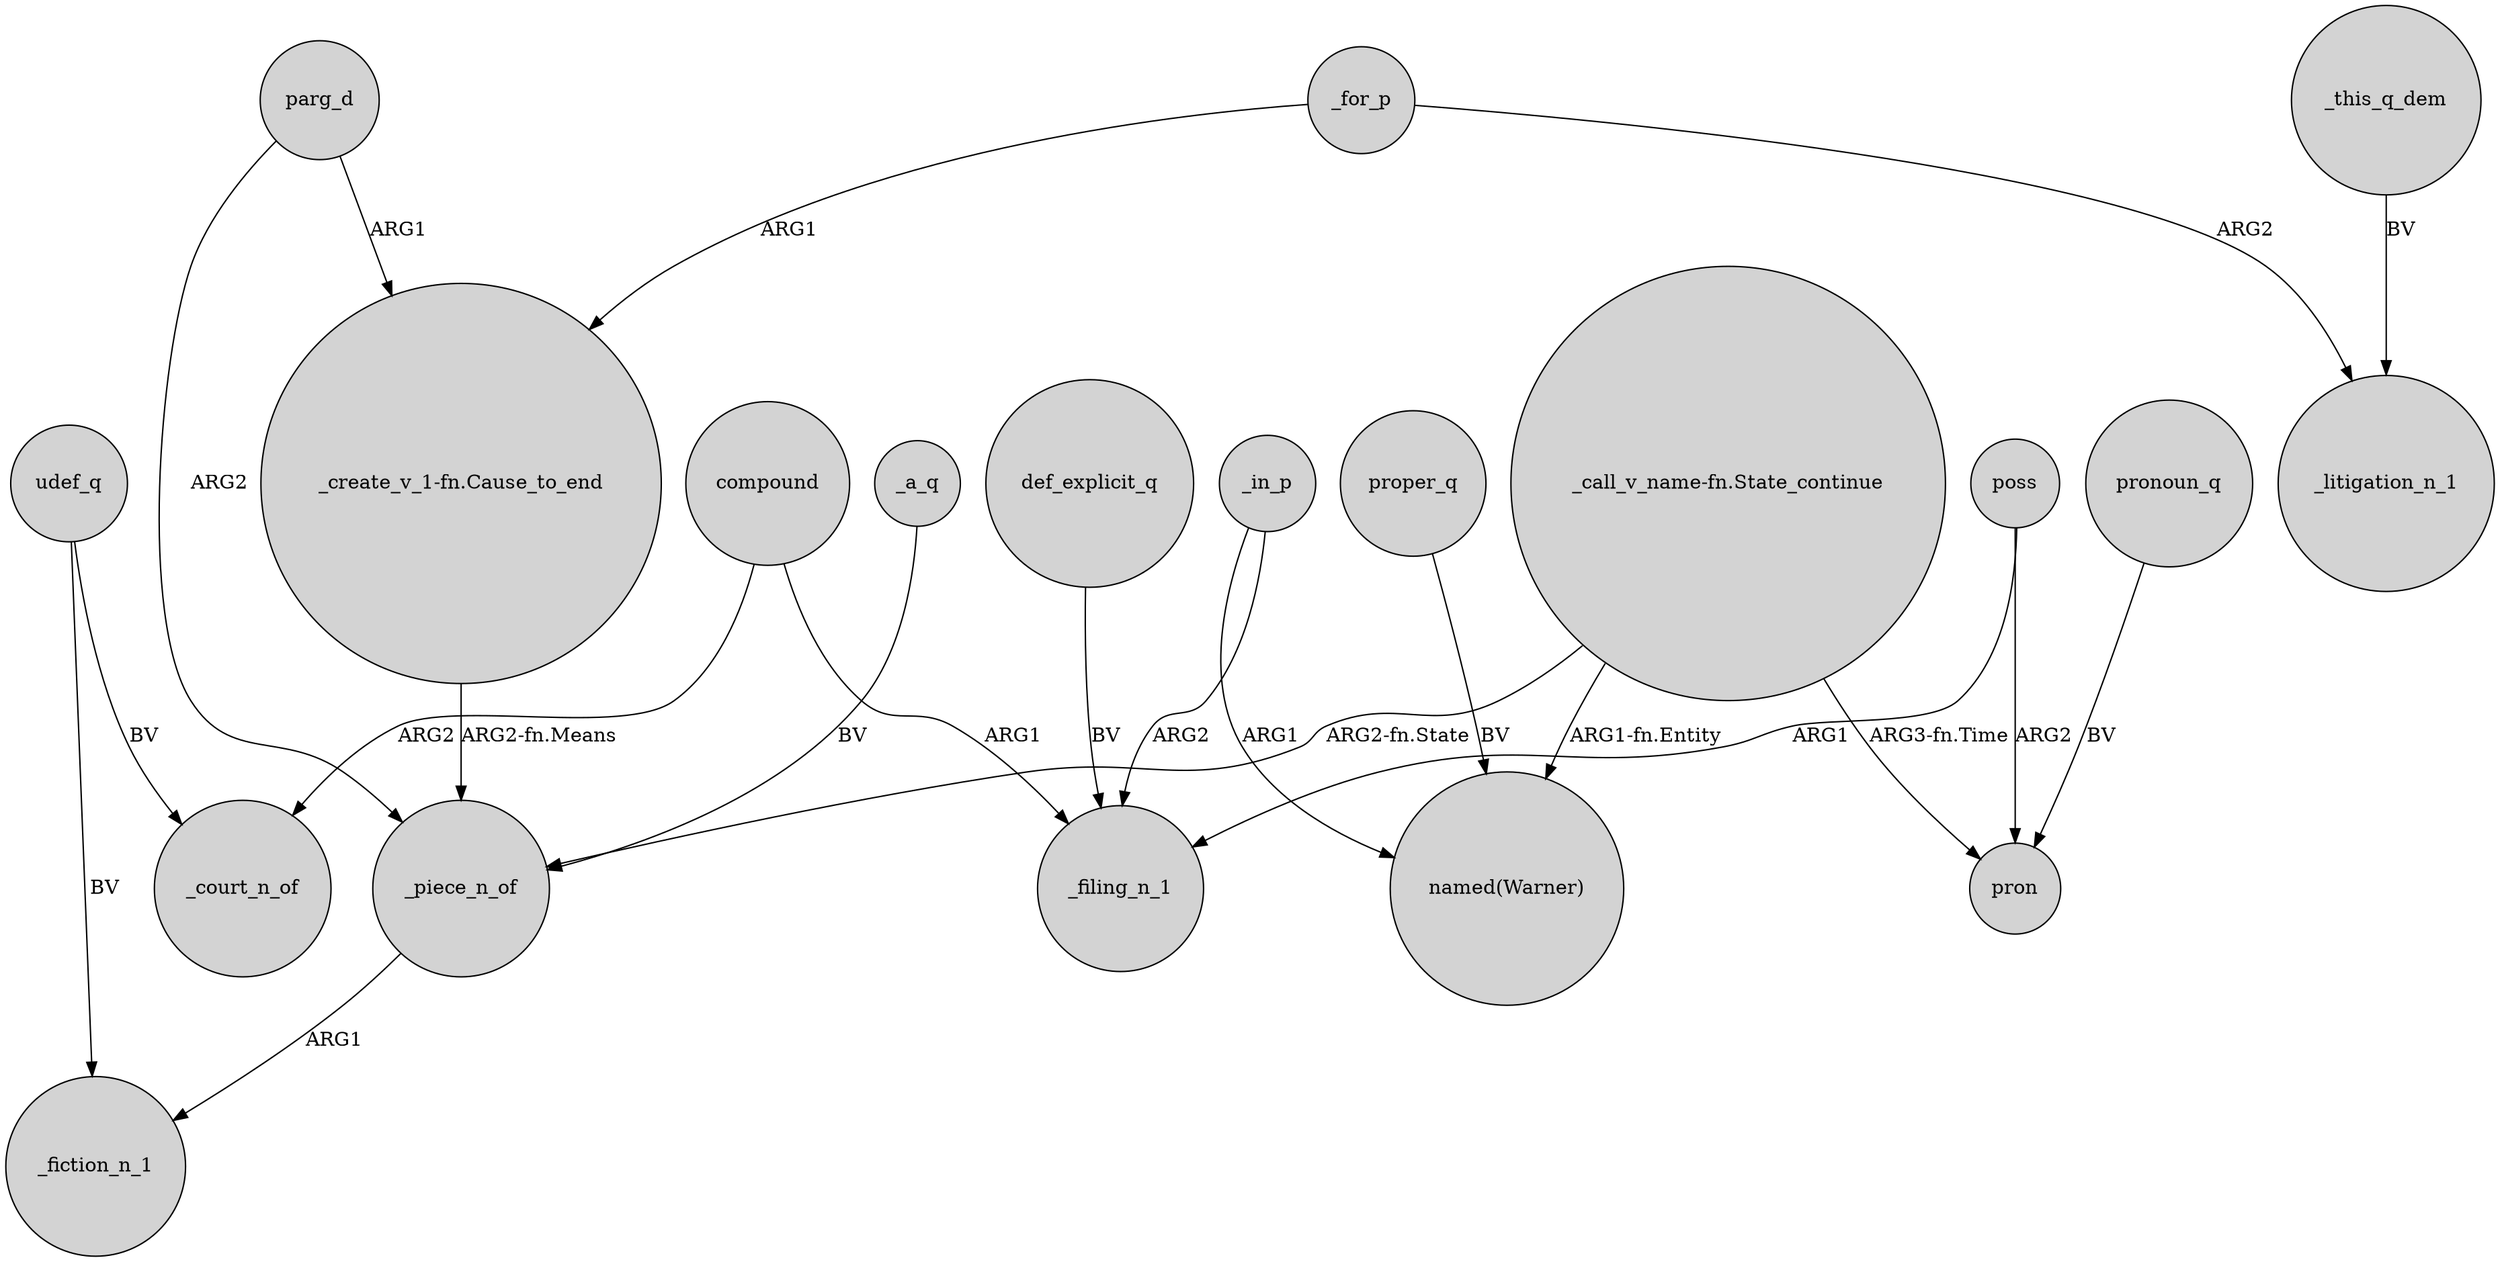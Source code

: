digraph {
	node [shape=circle style=filled]
	parg_d -> "_create_v_1-fn.Cause_to_end" [label=ARG1]
	udef_q -> _fiction_n_1 [label=BV]
	compound -> _court_n_of [label=ARG2]
	_piece_n_of -> _fiction_n_1 [label=ARG1]
	compound -> _filing_n_1 [label=ARG1]
	_for_p -> _litigation_n_1 [label=ARG2]
	"_create_v_1-fn.Cause_to_end" -> _piece_n_of [label="ARG2-fn.Means"]
	def_explicit_q -> _filing_n_1 [label=BV]
	_in_p -> "named(Warner)" [label=ARG1]
	pronoun_q -> pron [label=BV]
	poss -> pron [label=ARG2]
	_a_q -> _piece_n_of [label=BV]
	_for_p -> "_create_v_1-fn.Cause_to_end" [label=ARG1]
	"_call_v_name-fn.State_continue" -> _piece_n_of [label="ARG2-fn.State"]
	proper_q -> "named(Warner)" [label=BV]
	udef_q -> _court_n_of [label=BV]
	parg_d -> _piece_n_of [label=ARG2]
	_in_p -> _filing_n_1 [label=ARG2]
	"_call_v_name-fn.State_continue" -> "named(Warner)" [label="ARG1-fn.Entity"]
	_this_q_dem -> _litigation_n_1 [label=BV]
	poss -> _filing_n_1 [label=ARG1]
	"_call_v_name-fn.State_continue" -> pron [label="ARG3-fn.Time"]
}
